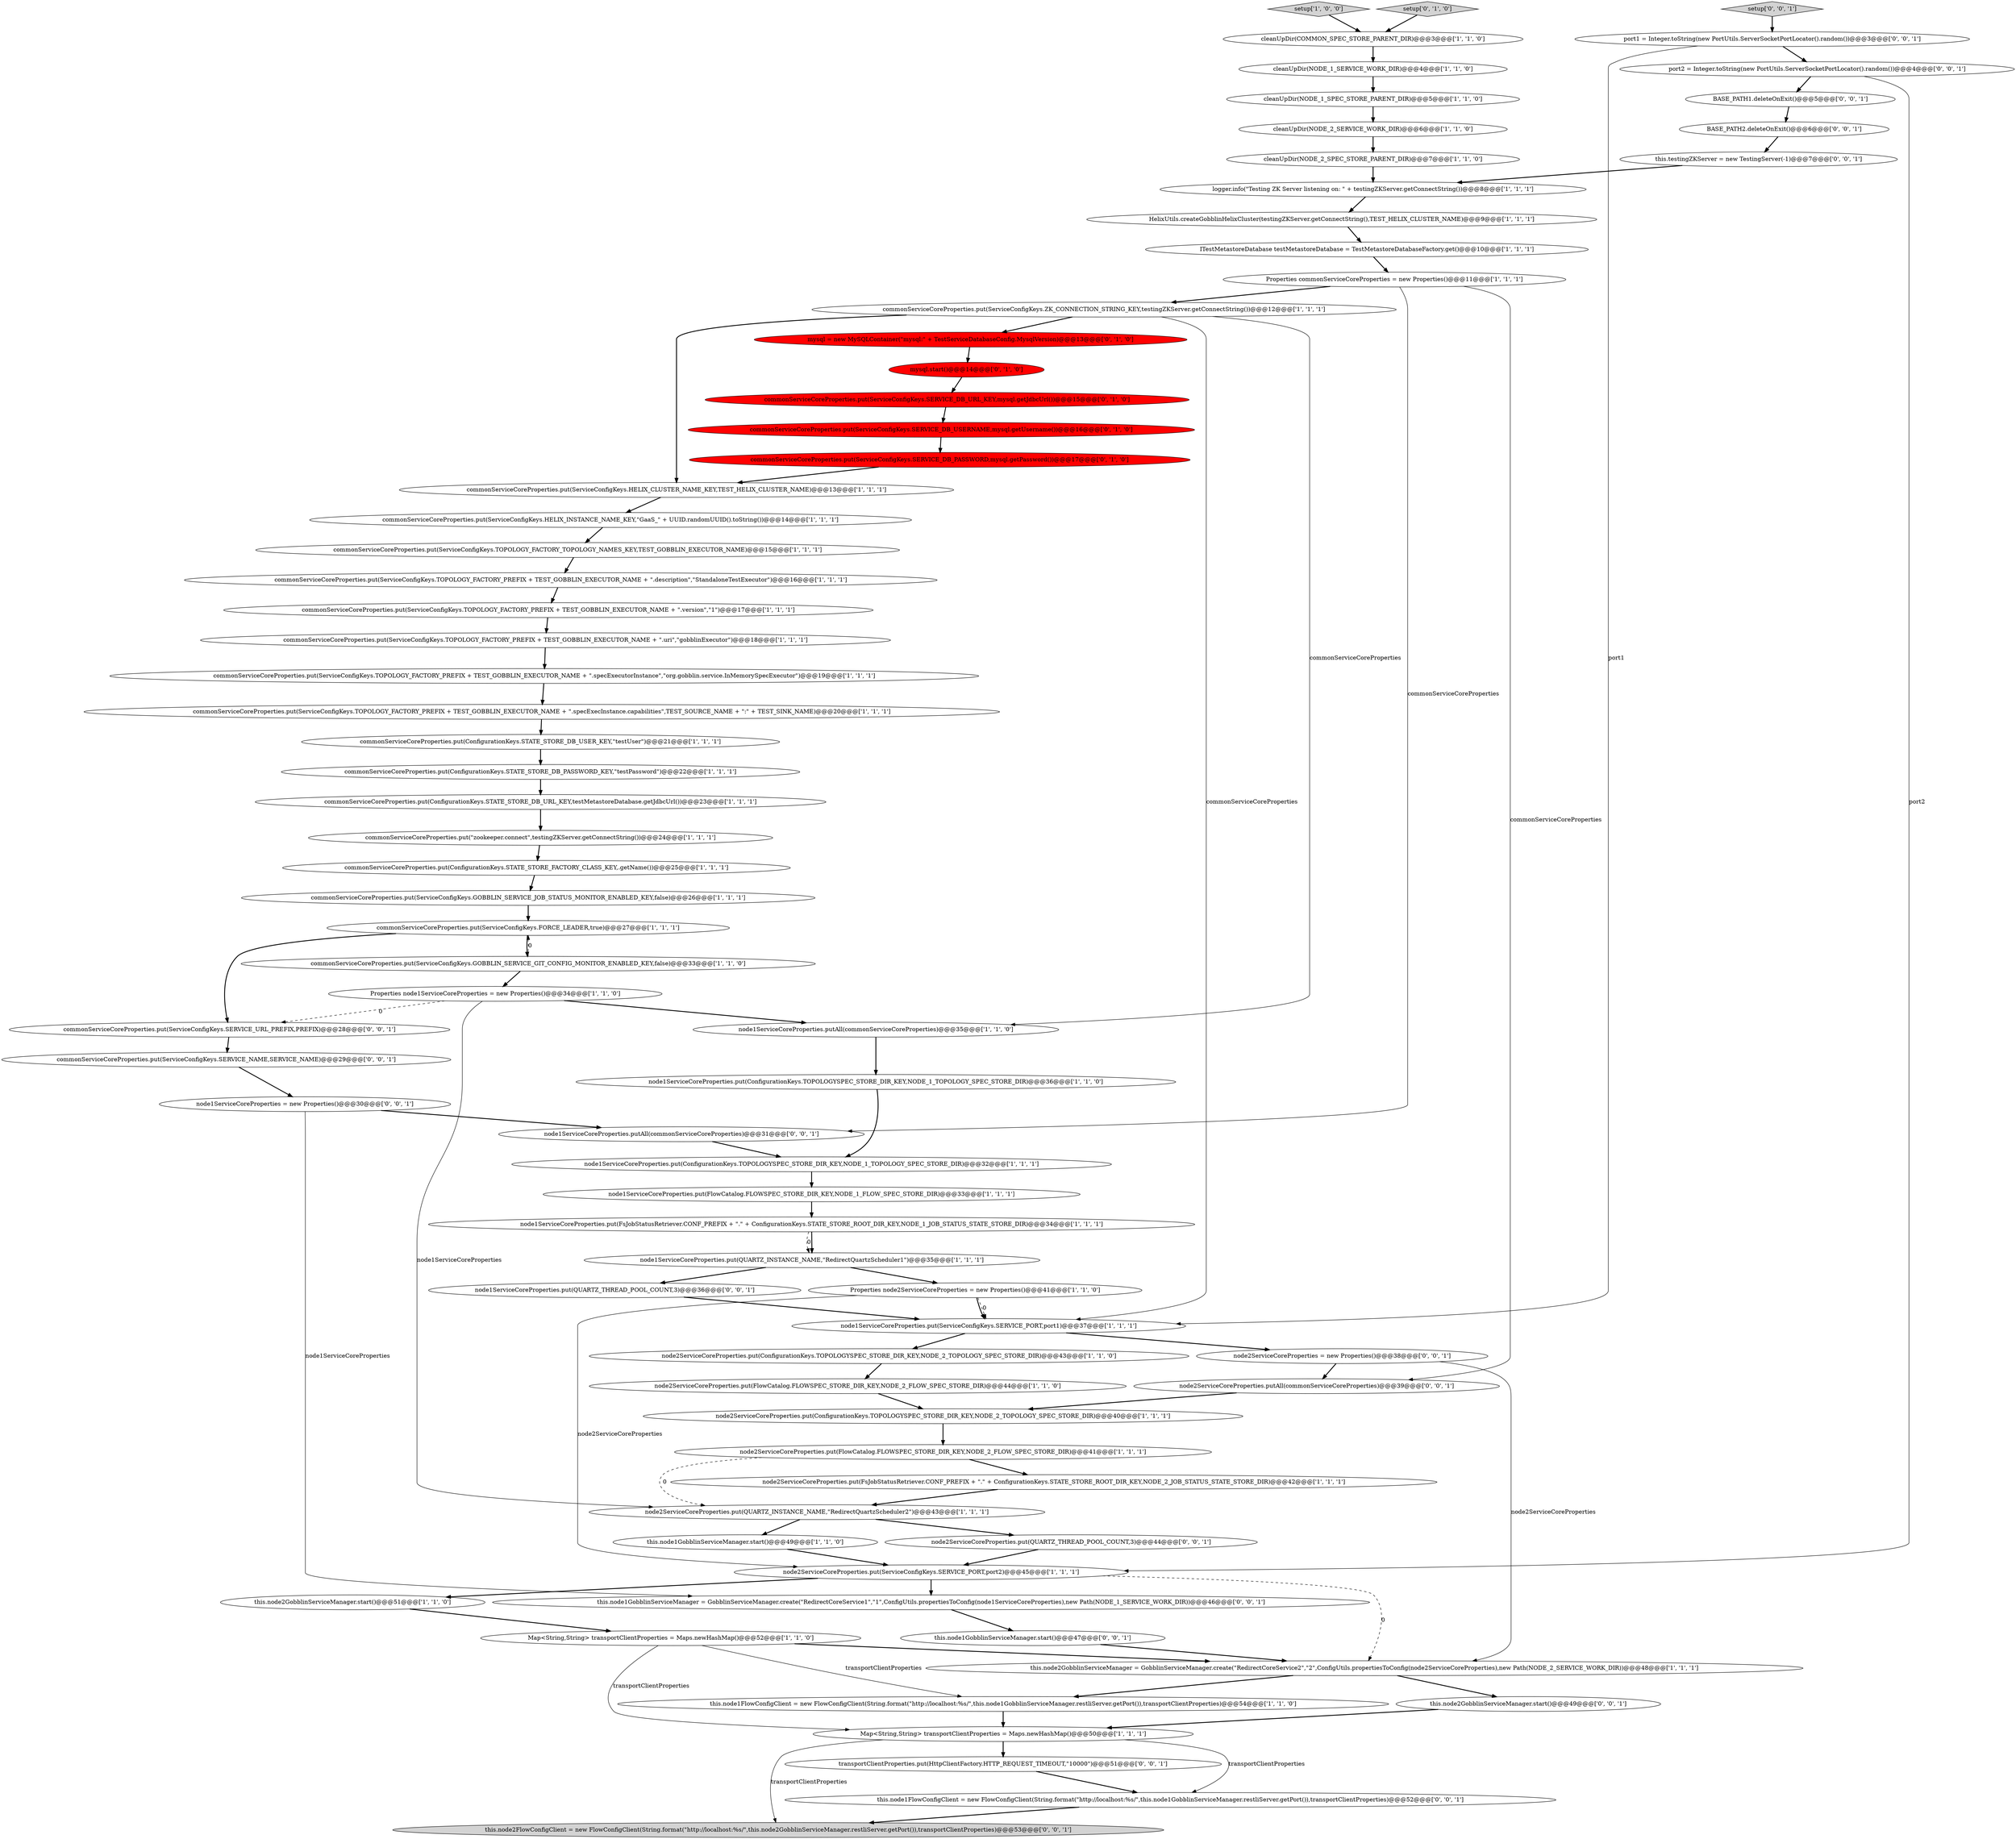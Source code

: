 digraph {
22 [style = filled, label = "commonServiceCoreProperties.put(ServiceConfigKeys.TOPOLOGY_FACTORY_PREFIX + TEST_GOBBLIN_EXECUTOR_NAME + \".specExecutorInstance\",\"org.gobblin.service.InMemorySpecExecutor\")@@@19@@@['1', '1', '1']", fillcolor = white, shape = ellipse image = "AAA0AAABBB1BBB"];
17 [style = filled, label = "node2ServiceCoreProperties.put(ServiceConfigKeys.SERVICE_PORT,port2)@@@45@@@['1', '1', '1']", fillcolor = white, shape = ellipse image = "AAA0AAABBB1BBB"];
69 [style = filled, label = "BASE_PATH2.deleteOnExit()@@@6@@@['0', '0', '1']", fillcolor = white, shape = ellipse image = "AAA0AAABBB3BBB"];
12 [style = filled, label = "node1ServiceCoreProperties.put(ConfigurationKeys.TOPOLOGYSPEC_STORE_DIR_KEY,NODE_1_TOPOLOGY_SPEC_STORE_DIR)@@@32@@@['1', '1', '1']", fillcolor = white, shape = ellipse image = "AAA0AAABBB1BBB"];
26 [style = filled, label = "node2ServiceCoreProperties.put(ConfigurationKeys.TOPOLOGYSPEC_STORE_DIR_KEY,NODE_2_TOPOLOGY_SPEC_STORE_DIR)@@@43@@@['1', '1', '0']", fillcolor = white, shape = ellipse image = "AAA0AAABBB1BBB"];
37 [style = filled, label = "cleanUpDir(COMMON_SPEC_STORE_PARENT_DIR)@@@3@@@['1', '1', '0']", fillcolor = white, shape = ellipse image = "AAA0AAABBB1BBB"];
33 [style = filled, label = "node1ServiceCoreProperties.put(FsJobStatusRetriever.CONF_PREFIX + \".\" + ConfigurationKeys.STATE_STORE_ROOT_DIR_KEY,NODE_1_JOB_STATUS_STATE_STORE_DIR)@@@34@@@['1', '1', '1']", fillcolor = white, shape = ellipse image = "AAA0AAABBB1BBB"];
45 [style = filled, label = "commonServiceCoreProperties.put(ConfigurationKeys.STATE_STORE_DB_URL_KEY,testMetastoreDatabase.getJdbcUrl())@@@23@@@['1', '1', '1']", fillcolor = white, shape = ellipse image = "AAA0AAABBB1BBB"];
3 [style = filled, label = "Properties node2ServiceCoreProperties = new Properties()@@@41@@@['1', '1', '0']", fillcolor = white, shape = ellipse image = "AAA0AAABBB1BBB"];
9 [style = filled, label = "cleanUpDir(NODE_1_SPEC_STORE_PARENT_DIR)@@@5@@@['1', '1', '0']", fillcolor = white, shape = ellipse image = "AAA0AAABBB1BBB"];
27 [style = filled, label = "node1ServiceCoreProperties.putAll(commonServiceCoreProperties)@@@35@@@['1', '1', '0']", fillcolor = white, shape = ellipse image = "AAA0AAABBB1BBB"];
65 [style = filled, label = "transportClientProperties.put(HttpClientFactory.HTTP_REQUEST_TIMEOUT,\"10000\")@@@51@@@['0', '0', '1']", fillcolor = white, shape = ellipse image = "AAA0AAABBB3BBB"];
40 [style = filled, label = "commonServiceCoreProperties.put(ServiceConfigKeys.HELIX_CLUSTER_NAME_KEY,TEST_HELIX_CLUSTER_NAME)@@@13@@@['1', '1', '1']", fillcolor = white, shape = ellipse image = "AAA0AAABBB1BBB"];
6 [style = filled, label = "node2ServiceCoreProperties.put(FlowCatalog.FLOWSPEC_STORE_DIR_KEY,NODE_2_FLOW_SPEC_STORE_DIR)@@@41@@@['1', '1', '1']", fillcolor = white, shape = ellipse image = "AAA0AAABBB1BBB"];
18 [style = filled, label = "logger.info(\"Testing ZK Server listening on: \" + testingZKServer.getConnectString())@@@8@@@['1', '1', '1']", fillcolor = white, shape = ellipse image = "AAA0AAABBB1BBB"];
71 [style = filled, label = "node2ServiceCoreProperties = new Properties()@@@38@@@['0', '0', '1']", fillcolor = white, shape = ellipse image = "AAA0AAABBB3BBB"];
7 [style = filled, label = "commonServiceCoreProperties.put(ServiceConfigKeys.GOBBLIN_SERVICE_GIT_CONFIG_MONITOR_ENABLED_KEY,false)@@@33@@@['1', '1', '0']", fillcolor = white, shape = ellipse image = "AAA0AAABBB1BBB"];
1 [style = filled, label = "commonServiceCoreProperties.put(\"zookeeper.connect\",testingZKServer.getConnectString())@@@24@@@['1', '1', '1']", fillcolor = white, shape = ellipse image = "AAA0AAABBB1BBB"];
25 [style = filled, label = "commonServiceCoreProperties.put(ServiceConfigKeys.FORCE_LEADER,true)@@@27@@@['1', '1', '1']", fillcolor = white, shape = ellipse image = "AAA0AAABBB1BBB"];
31 [style = filled, label = "node1ServiceCoreProperties.put(QUARTZ_INSTANCE_NAME,\"RedirectQuartzScheduler1\")@@@35@@@['1', '1', '1']", fillcolor = white, shape = ellipse image = "AAA0AAABBB1BBB"];
39 [style = filled, label = "setup['1', '0', '0']", fillcolor = lightgray, shape = diamond image = "AAA0AAABBB1BBB"];
48 [style = filled, label = "commonServiceCoreProperties.put(ServiceConfigKeys.TOPOLOGY_FACTORY_PREFIX + TEST_GOBBLIN_EXECUTOR_NAME + \".version\",\"1\")@@@17@@@['1', '1', '1']", fillcolor = white, shape = ellipse image = "AAA0AAABBB1BBB"];
51 [style = filled, label = "mysql.start()@@@14@@@['0', '1', '0']", fillcolor = red, shape = ellipse image = "AAA1AAABBB2BBB"];
62 [style = filled, label = "port1 = Integer.toString(new PortUtils.ServerSocketPortLocator().random())@@@3@@@['0', '0', '1']", fillcolor = white, shape = ellipse image = "AAA0AAABBB3BBB"];
73 [style = filled, label = "BASE_PATH1.deleteOnExit()@@@5@@@['0', '0', '1']", fillcolor = white, shape = ellipse image = "AAA0AAABBB3BBB"];
5 [style = filled, label = "commonServiceCoreProperties.put(ServiceConfigKeys.HELIX_INSTANCE_NAME_KEY,\"GaaS_\" + UUID.randomUUID().toString())@@@14@@@['1', '1', '1']", fillcolor = white, shape = ellipse image = "AAA0AAABBB1BBB"];
23 [style = filled, label = "cleanUpDir(NODE_2_SERVICE_WORK_DIR)@@@6@@@['1', '1', '0']", fillcolor = white, shape = ellipse image = "AAA0AAABBB1BBB"];
21 [style = filled, label = "commonServiceCoreProperties.put(ServiceConfigKeys.ZK_CONNECTION_STRING_KEY,testingZKServer.getConnectString())@@@12@@@['1', '1', '1']", fillcolor = white, shape = ellipse image = "AAA0AAABBB1BBB"];
41 [style = filled, label = "commonServiceCoreProperties.put(ServiceConfigKeys.GOBBLIN_SERVICE_JOB_STATUS_MONITOR_ENABLED_KEY,false)@@@26@@@['1', '1', '1']", fillcolor = white, shape = ellipse image = "AAA0AAABBB1BBB"];
70 [style = filled, label = "node2ServiceCoreProperties.putAll(commonServiceCoreProperties)@@@39@@@['0', '0', '1']", fillcolor = white, shape = ellipse image = "AAA0AAABBB3BBB"];
60 [style = filled, label = "node1ServiceCoreProperties = new Properties()@@@30@@@['0', '0', '1']", fillcolor = white, shape = ellipse image = "AAA0AAABBB3BBB"];
43 [style = filled, label = "cleanUpDir(NODE_1_SERVICE_WORK_DIR)@@@4@@@['1', '1', '0']", fillcolor = white, shape = ellipse image = "AAA0AAABBB1BBB"];
52 [style = filled, label = "commonServiceCoreProperties.put(ServiceConfigKeys.SERVICE_DB_PASSWORD,mysql.getPassword())@@@17@@@['0', '1', '0']", fillcolor = red, shape = ellipse image = "AAA1AAABBB2BBB"];
8 [style = filled, label = "ITestMetastoreDatabase testMetastoreDatabase = TestMetastoreDatabaseFactory.get()@@@10@@@['1', '1', '1']", fillcolor = white, shape = ellipse image = "AAA0AAABBB1BBB"];
4 [style = filled, label = "commonServiceCoreProperties.put(ServiceConfigKeys.TOPOLOGY_FACTORY_TOPOLOGY_NAMES_KEY,TEST_GOBBLIN_EXECUTOR_NAME)@@@15@@@['1', '1', '1']", fillcolor = white, shape = ellipse image = "AAA0AAABBB1BBB"];
20 [style = filled, label = "HelixUtils.createGobblinHelixCluster(testingZKServer.getConnectString(),TEST_HELIX_CLUSTER_NAME)@@@9@@@['1', '1', '1']", fillcolor = white, shape = ellipse image = "AAA0AAABBB1BBB"];
50 [style = filled, label = "setup['0', '1', '0']", fillcolor = lightgray, shape = diamond image = "AAA0AAABBB2BBB"];
35 [style = filled, label = "node2ServiceCoreProperties.put(FsJobStatusRetriever.CONF_PREFIX + \".\" + ConfigurationKeys.STATE_STORE_ROOT_DIR_KEY,NODE_2_JOB_STATUS_STATE_STORE_DIR)@@@42@@@['1', '1', '1']", fillcolor = white, shape = ellipse image = "AAA0AAABBB1BBB"];
64 [style = filled, label = "node1ServiceCoreProperties.put(QUARTZ_THREAD_POOL_COUNT,3)@@@36@@@['0', '0', '1']", fillcolor = white, shape = ellipse image = "AAA0AAABBB3BBB"];
66 [style = filled, label = "port2 = Integer.toString(new PortUtils.ServerSocketPortLocator().random())@@@4@@@['0', '0', '1']", fillcolor = white, shape = ellipse image = "AAA0AAABBB3BBB"];
55 [style = filled, label = "this.node1GobblinServiceManager = GobblinServiceManager.create(\"RedirectCoreService1\",\"1\",ConfigUtils.propertiesToConfig(node1ServiceCoreProperties),new Path(NODE_1_SERVICE_WORK_DIR))@@@46@@@['0', '0', '1']", fillcolor = white, shape = ellipse image = "AAA0AAABBB3BBB"];
74 [style = filled, label = "this.node2FlowConfigClient = new FlowConfigClient(String.format(\"http://localhost:%s/\",this.node2GobblinServiceManager.restliServer.getPort()),transportClientProperties)@@@53@@@['0', '0', '1']", fillcolor = lightgray, shape = ellipse image = "AAA0AAABBB3BBB"];
58 [style = filled, label = "commonServiceCoreProperties.put(ServiceConfigKeys.SERVICE_URL_PREFIX,PREFIX)@@@28@@@['0', '0', '1']", fillcolor = white, shape = ellipse image = "AAA0AAABBB3BBB"];
28 [style = filled, label = "Map<String,String> transportClientProperties = Maps.newHashMap()@@@52@@@['1', '1', '0']", fillcolor = white, shape = ellipse image = "AAA0AAABBB1BBB"];
19 [style = filled, label = "cleanUpDir(NODE_2_SPEC_STORE_PARENT_DIR)@@@7@@@['1', '1', '0']", fillcolor = white, shape = ellipse image = "AAA0AAABBB1BBB"];
46 [style = filled, label = "commonServiceCoreProperties.put(ServiceConfigKeys.TOPOLOGY_FACTORY_PREFIX + TEST_GOBBLIN_EXECUTOR_NAME + \".description\",\"StandaloneTestExecutor\")@@@16@@@['1', '1', '1']", fillcolor = white, shape = ellipse image = "AAA0AAABBB1BBB"];
67 [style = filled, label = "node2ServiceCoreProperties.put(QUARTZ_THREAD_POOL_COUNT,3)@@@44@@@['0', '0', '1']", fillcolor = white, shape = ellipse image = "AAA0AAABBB3BBB"];
44 [style = filled, label = "node1ServiceCoreProperties.put(ConfigurationKeys.TOPOLOGYSPEC_STORE_DIR_KEY,NODE_1_TOPOLOGY_SPEC_STORE_DIR)@@@36@@@['1', '1', '0']", fillcolor = white, shape = ellipse image = "AAA0AAABBB1BBB"];
0 [style = filled, label = "commonServiceCoreProperties.put(ConfigurationKeys.STATE_STORE_DB_PASSWORD_KEY,\"testPassword\")@@@22@@@['1', '1', '1']", fillcolor = white, shape = ellipse image = "AAA0AAABBB1BBB"];
15 [style = filled, label = "commonServiceCoreProperties.put(ServiceConfigKeys.TOPOLOGY_FACTORY_PREFIX + TEST_GOBBLIN_EXECUTOR_NAME + \".uri\",\"gobblinExecutor\")@@@18@@@['1', '1', '1']", fillcolor = white, shape = ellipse image = "AAA0AAABBB1BBB"];
24 [style = filled, label = "Properties node1ServiceCoreProperties = new Properties()@@@34@@@['1', '1', '0']", fillcolor = white, shape = ellipse image = "AAA0AAABBB1BBB"];
54 [style = filled, label = "mysql = new MySQLContainer(\"mysql:\" + TestServiceDatabaseConfig.MysqlVersion)@@@13@@@['0', '1', '0']", fillcolor = red, shape = ellipse image = "AAA1AAABBB2BBB"];
72 [style = filled, label = "setup['0', '0', '1']", fillcolor = lightgray, shape = diamond image = "AAA0AAABBB3BBB"];
63 [style = filled, label = "commonServiceCoreProperties.put(ServiceConfigKeys.SERVICE_NAME,SERVICE_NAME)@@@29@@@['0', '0', '1']", fillcolor = white, shape = ellipse image = "AAA0AAABBB3BBB"];
47 [style = filled, label = "this.node1GobblinServiceManager.start()@@@49@@@['1', '1', '0']", fillcolor = white, shape = ellipse image = "AAA0AAABBB1BBB"];
13 [style = filled, label = "this.node2GobblinServiceManager = GobblinServiceManager.create(\"RedirectCoreService2\",\"2\",ConfigUtils.propertiesToConfig(node2ServiceCoreProperties),new Path(NODE_2_SERVICE_WORK_DIR))@@@48@@@['1', '1', '1']", fillcolor = white, shape = ellipse image = "AAA0AAABBB1BBB"];
53 [style = filled, label = "commonServiceCoreProperties.put(ServiceConfigKeys.SERVICE_DB_URL_KEY,mysql.getJdbcUrl())@@@15@@@['0', '1', '0']", fillcolor = red, shape = ellipse image = "AAA1AAABBB2BBB"];
36 [style = filled, label = "Map<String,String> transportClientProperties = Maps.newHashMap()@@@50@@@['1', '1', '1']", fillcolor = white, shape = ellipse image = "AAA0AAABBB1BBB"];
56 [style = filled, label = "this.node1GobblinServiceManager.start()@@@47@@@['0', '0', '1']", fillcolor = white, shape = ellipse image = "AAA0AAABBB3BBB"];
57 [style = filled, label = "this.node2GobblinServiceManager.start()@@@49@@@['0', '0', '1']", fillcolor = white, shape = ellipse image = "AAA0AAABBB3BBB"];
61 [style = filled, label = "this.node1FlowConfigClient = new FlowConfigClient(String.format(\"http://localhost:%s/\",this.node1GobblinServiceManager.restliServer.getPort()),transportClientProperties)@@@52@@@['0', '0', '1']", fillcolor = white, shape = ellipse image = "AAA0AAABBB3BBB"];
30 [style = filled, label = "node2ServiceCoreProperties.put(FlowCatalog.FLOWSPEC_STORE_DIR_KEY,NODE_2_FLOW_SPEC_STORE_DIR)@@@44@@@['1', '1', '0']", fillcolor = white, shape = ellipse image = "AAA0AAABBB1BBB"];
14 [style = filled, label = "node2ServiceCoreProperties.put(QUARTZ_INSTANCE_NAME,\"RedirectQuartzScheduler2\")@@@43@@@['1', '1', '1']", fillcolor = white, shape = ellipse image = "AAA0AAABBB1BBB"];
32 [style = filled, label = "commonServiceCoreProperties.put(ServiceConfigKeys.TOPOLOGY_FACTORY_PREFIX + TEST_GOBBLIN_EXECUTOR_NAME + \".specExecInstance.capabilities\",TEST_SOURCE_NAME + \":\" + TEST_SINK_NAME)@@@20@@@['1', '1', '1']", fillcolor = white, shape = ellipse image = "AAA0AAABBB1BBB"];
11 [style = filled, label = "commonServiceCoreProperties.put(ConfigurationKeys.STATE_STORE_DB_USER_KEY,\"testUser\")@@@21@@@['1', '1', '1']", fillcolor = white, shape = ellipse image = "AAA0AAABBB1BBB"];
38 [style = filled, label = "this.node2GobblinServiceManager.start()@@@51@@@['1', '1', '0']", fillcolor = white, shape = ellipse image = "AAA0AAABBB1BBB"];
49 [style = filled, label = "commonServiceCoreProperties.put(ServiceConfigKeys.SERVICE_DB_USERNAME,mysql.getUsername())@@@16@@@['0', '1', '0']", fillcolor = red, shape = ellipse image = "AAA1AAABBB2BBB"];
10 [style = filled, label = "Properties commonServiceCoreProperties = new Properties()@@@11@@@['1', '1', '1']", fillcolor = white, shape = ellipse image = "AAA0AAABBB1BBB"];
2 [style = filled, label = "this.node1FlowConfigClient = new FlowConfigClient(String.format(\"http://localhost:%s/\",this.node1GobblinServiceManager.restliServer.getPort()),transportClientProperties)@@@54@@@['1', '1', '0']", fillcolor = white, shape = ellipse image = "AAA0AAABBB1BBB"];
42 [style = filled, label = "node2ServiceCoreProperties.put(ConfigurationKeys.TOPOLOGYSPEC_STORE_DIR_KEY,NODE_2_TOPOLOGY_SPEC_STORE_DIR)@@@40@@@['1', '1', '1']", fillcolor = white, shape = ellipse image = "AAA0AAABBB1BBB"];
59 [style = filled, label = "node1ServiceCoreProperties.putAll(commonServiceCoreProperties)@@@31@@@['0', '0', '1']", fillcolor = white, shape = ellipse image = "AAA0AAABBB3BBB"];
34 [style = filled, label = "commonServiceCoreProperties.put(ConfigurationKeys.STATE_STORE_FACTORY_CLASS_KEY,.getName())@@@25@@@['1', '1', '1']", fillcolor = white, shape = ellipse image = "AAA0AAABBB1BBB"];
29 [style = filled, label = "node1ServiceCoreProperties.put(FlowCatalog.FLOWSPEC_STORE_DIR_KEY,NODE_1_FLOW_SPEC_STORE_DIR)@@@33@@@['1', '1', '1']", fillcolor = white, shape = ellipse image = "AAA0AAABBB1BBB"];
68 [style = filled, label = "this.testingZKServer = new TestingServer(-1)@@@7@@@['0', '0', '1']", fillcolor = white, shape = ellipse image = "AAA0AAABBB3BBB"];
16 [style = filled, label = "node1ServiceCoreProperties.put(ServiceConfigKeys.SERVICE_PORT,port1)@@@37@@@['1', '1', '1']", fillcolor = white, shape = ellipse image = "AAA0AAABBB1BBB"];
8->10 [style = bold, label=""];
71->70 [style = bold, label=""];
6->35 [style = bold, label=""];
67->17 [style = bold, label=""];
27->44 [style = bold, label=""];
21->54 [style = bold, label=""];
51->53 [style = bold, label=""];
64->16 [style = bold, label=""];
3->16 [style = bold, label=""];
69->68 [style = bold, label=""];
46->48 [style = bold, label=""];
14->67 [style = bold, label=""];
59->12 [style = bold, label=""];
17->38 [style = bold, label=""];
37->43 [style = bold, label=""];
25->58 [style = bold, label=""];
2->36 [style = bold, label=""];
60->55 [style = solid, label="node1ServiceCoreProperties"];
66->73 [style = bold, label=""];
7->25 [style = dashed, label="0"];
32->11 [style = bold, label=""];
62->16 [style = solid, label="port1"];
24->27 [style = bold, label=""];
4->46 [style = bold, label=""];
61->74 [style = bold, label=""];
68->18 [style = bold, label=""];
19->18 [style = bold, label=""];
38->28 [style = bold, label=""];
21->16 [style = solid, label="commonServiceCoreProperties"];
50->37 [style = bold, label=""];
30->42 [style = bold, label=""];
16->26 [style = bold, label=""];
10->59 [style = solid, label="commonServiceCoreProperties"];
22->32 [style = bold, label=""];
28->2 [style = solid, label="transportClientProperties"];
10->21 [style = bold, label=""];
73->69 [style = bold, label=""];
25->7 [style = bold, label=""];
44->12 [style = bold, label=""];
13->57 [style = bold, label=""];
45->1 [style = bold, label=""];
58->63 [style = bold, label=""];
18->20 [style = bold, label=""];
7->24 [style = bold, label=""];
20->8 [style = bold, label=""];
12->29 [style = bold, label=""];
40->5 [style = bold, label=""];
17->13 [style = dashed, label="0"];
56->13 [style = bold, label=""];
16->71 [style = bold, label=""];
36->74 [style = solid, label="transportClientProperties"];
65->61 [style = bold, label=""];
31->3 [style = bold, label=""];
39->37 [style = bold, label=""];
71->13 [style = solid, label="node2ServiceCoreProperties"];
0->45 [style = bold, label=""];
24->14 [style = solid, label="node1ServiceCoreProperties"];
62->66 [style = bold, label=""];
33->31 [style = dashed, label="0"];
43->9 [style = bold, label=""];
35->14 [style = bold, label=""];
15->22 [style = bold, label=""];
70->42 [style = bold, label=""];
17->55 [style = bold, label=""];
1->34 [style = bold, label=""];
63->60 [style = bold, label=""];
21->27 [style = solid, label="commonServiceCoreProperties"];
3->17 [style = solid, label="node2ServiceCoreProperties"];
52->40 [style = bold, label=""];
23->19 [style = bold, label=""];
5->4 [style = bold, label=""];
14->47 [style = bold, label=""];
24->58 [style = dashed, label="0"];
36->61 [style = solid, label="transportClientProperties"];
66->17 [style = solid, label="port2"];
13->2 [style = bold, label=""];
54->51 [style = bold, label=""];
72->62 [style = bold, label=""];
28->13 [style = bold, label=""];
34->41 [style = bold, label=""];
28->36 [style = solid, label="transportClientProperties"];
6->14 [style = dashed, label="0"];
60->59 [style = bold, label=""];
55->56 [style = bold, label=""];
26->30 [style = bold, label=""];
9->23 [style = bold, label=""];
53->49 [style = bold, label=""];
10->70 [style = solid, label="commonServiceCoreProperties"];
11->0 [style = bold, label=""];
29->33 [style = bold, label=""];
42->6 [style = bold, label=""];
49->52 [style = bold, label=""];
57->36 [style = bold, label=""];
48->15 [style = bold, label=""];
21->40 [style = bold, label=""];
33->31 [style = bold, label=""];
31->64 [style = bold, label=""];
41->25 [style = bold, label=""];
47->17 [style = bold, label=""];
36->65 [style = bold, label=""];
3->16 [style = dashed, label="0"];
}
